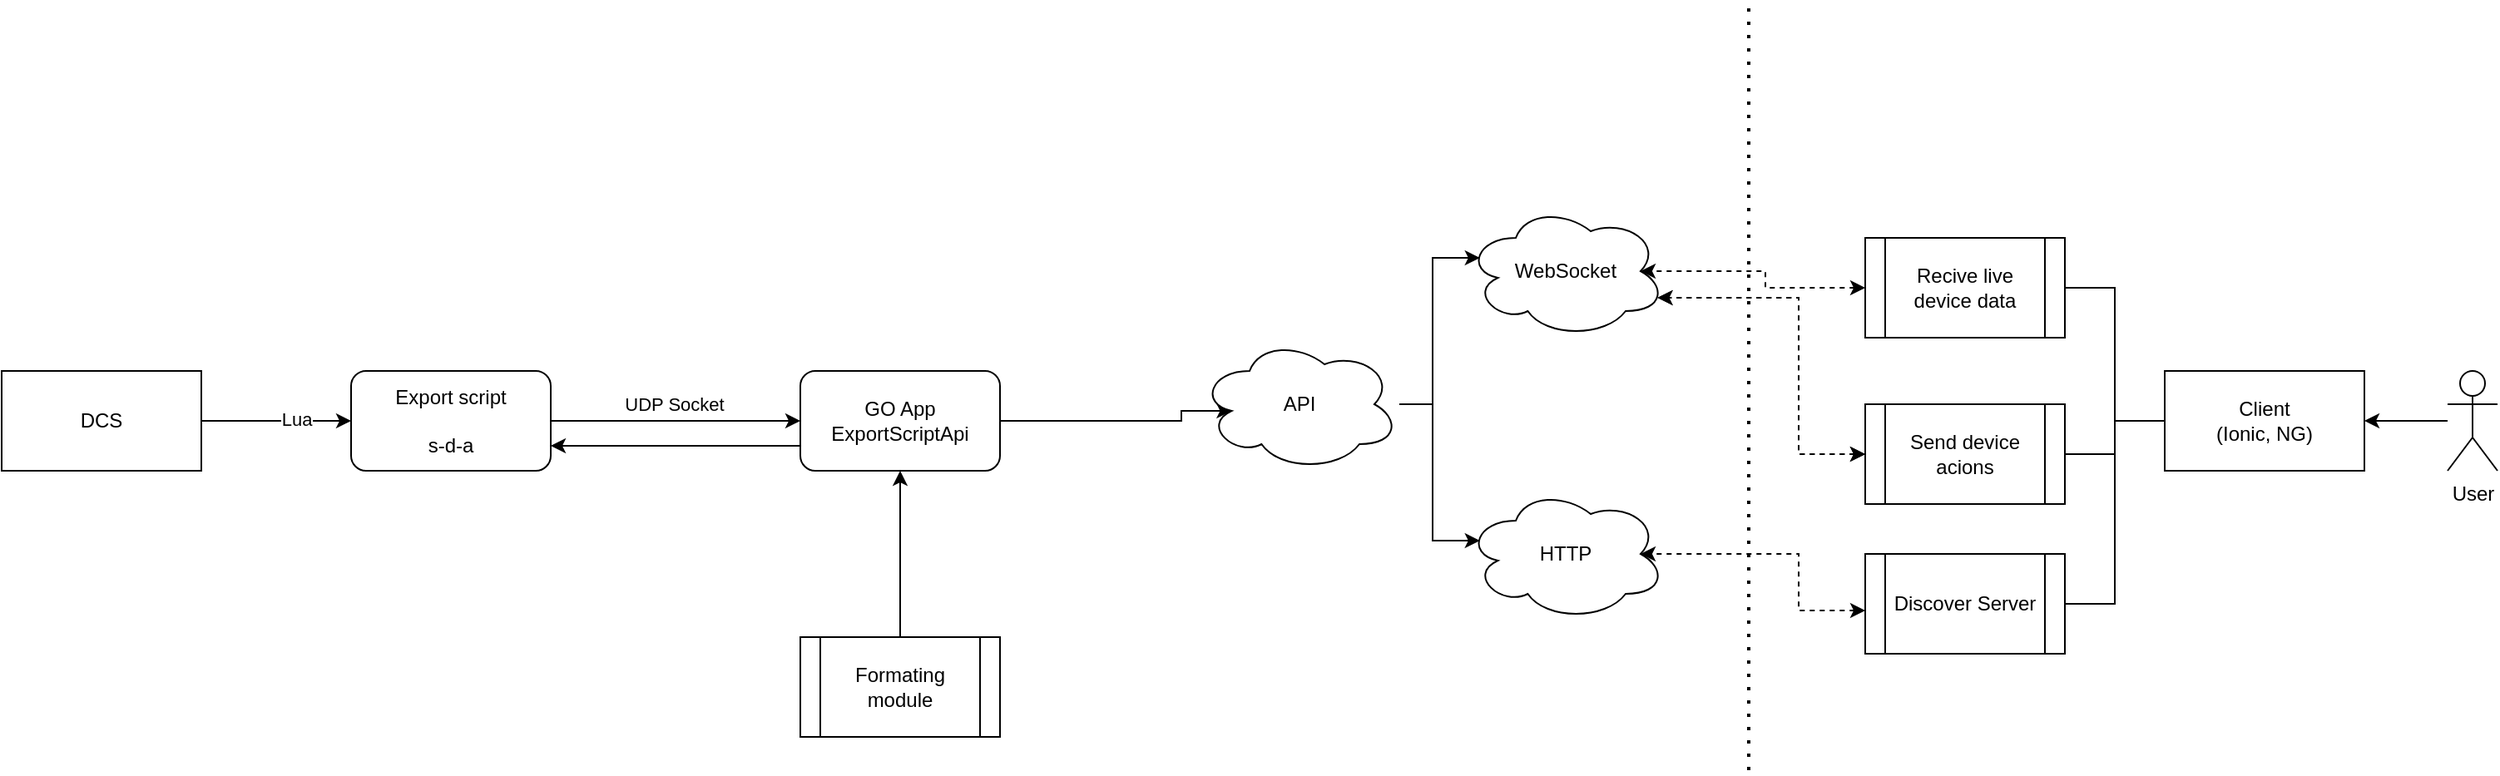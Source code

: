 <mxfile version="20.3.1" type="github">
  <diagram id="BJzeO2TrU9VeocheDYc3" name="High LvL Overview">
    <mxGraphModel dx="1422" dy="538" grid="1" gridSize="10" guides="1" tooltips="1" connect="1" arrows="1" fold="1" page="1" pageScale="1" pageWidth="827" pageHeight="1169" math="0" shadow="0">
      <root>
        <mxCell id="0" />
        <mxCell id="1" parent="0" />
        <mxCell id="u1P43dwN-ndiPfFN0BwB-3" style="edgeStyle=orthogonalEdgeStyle;rounded=0;orthogonalLoop=1;jettySize=auto;html=1;" edge="1" parent="1" source="u1P43dwN-ndiPfFN0BwB-1" target="u1P43dwN-ndiPfFN0BwB-2">
          <mxGeometry relative="1" as="geometry" />
        </mxCell>
        <mxCell id="u1P43dwN-ndiPfFN0BwB-4" value="Lua" style="edgeLabel;html=1;align=center;verticalAlign=middle;resizable=0;points=[];" vertex="1" connectable="0" parent="u1P43dwN-ndiPfFN0BwB-3">
          <mxGeometry x="0.251" y="1" relative="1" as="geometry">
            <mxPoint as="offset" />
          </mxGeometry>
        </mxCell>
        <mxCell id="u1P43dwN-ndiPfFN0BwB-1" value="DCS" style="rounded=0;whiteSpace=wrap;html=1;" vertex="1" parent="1">
          <mxGeometry x="10" y="380" width="120" height="60" as="geometry" />
        </mxCell>
        <mxCell id="u1P43dwN-ndiPfFN0BwB-6" style="edgeStyle=orthogonalEdgeStyle;rounded=0;orthogonalLoop=1;jettySize=auto;html=1;" edge="1" parent="1" source="u1P43dwN-ndiPfFN0BwB-2" target="u1P43dwN-ndiPfFN0BwB-5">
          <mxGeometry relative="1" as="geometry" />
        </mxCell>
        <mxCell id="u1P43dwN-ndiPfFN0BwB-7" value="UDP Socket" style="edgeLabel;html=1;align=center;verticalAlign=middle;resizable=0;points=[];" vertex="1" connectable="0" parent="u1P43dwN-ndiPfFN0BwB-6">
          <mxGeometry x="0.187" y="2" relative="1" as="geometry">
            <mxPoint x="-15" y="-8" as="offset" />
          </mxGeometry>
        </mxCell>
        <mxCell id="u1P43dwN-ndiPfFN0BwB-2" value="&lt;div&gt;Export script&lt;/div&gt;&lt;div&gt;&lt;br&gt;&lt;/div&gt;&lt;div&gt;s-d-a&lt;br&gt;&lt;/div&gt;" style="rounded=1;whiteSpace=wrap;html=1;" vertex="1" parent="1">
          <mxGeometry x="220" y="380" width="120" height="60" as="geometry" />
        </mxCell>
        <mxCell id="u1P43dwN-ndiPfFN0BwB-8" style="edgeStyle=orthogonalEdgeStyle;rounded=0;orthogonalLoop=1;jettySize=auto;html=1;entryX=1;entryY=0.75;entryDx=0;entryDy=0;" edge="1" parent="1" source="u1P43dwN-ndiPfFN0BwB-5" target="u1P43dwN-ndiPfFN0BwB-2">
          <mxGeometry relative="1" as="geometry">
            <Array as="points">
              <mxPoint x="460" y="425" />
              <mxPoint x="460" y="425" />
            </Array>
          </mxGeometry>
        </mxCell>
        <mxCell id="u1P43dwN-ndiPfFN0BwB-10" style="edgeStyle=orthogonalEdgeStyle;rounded=0;orthogonalLoop=1;jettySize=auto;html=1;entryX=0.16;entryY=0.55;entryDx=0;entryDy=0;entryPerimeter=0;" edge="1" parent="1" source="u1P43dwN-ndiPfFN0BwB-5" target="u1P43dwN-ndiPfFN0BwB-9">
          <mxGeometry relative="1" as="geometry">
            <Array as="points">
              <mxPoint x="719" y="410" />
            </Array>
          </mxGeometry>
        </mxCell>
        <mxCell id="u1P43dwN-ndiPfFN0BwB-5" value="GO App&lt;br&gt;ExportScriptApi" style="rounded=1;whiteSpace=wrap;html=1;" vertex="1" parent="1">
          <mxGeometry x="490" y="380" width="120" height="60" as="geometry" />
        </mxCell>
        <mxCell id="u1P43dwN-ndiPfFN0BwB-13" style="edgeStyle=orthogonalEdgeStyle;rounded=0;orthogonalLoop=1;jettySize=auto;html=1;entryX=0.07;entryY=0.4;entryDx=0;entryDy=0;entryPerimeter=0;" edge="1" parent="1" source="u1P43dwN-ndiPfFN0BwB-9" target="u1P43dwN-ndiPfFN0BwB-11">
          <mxGeometry relative="1" as="geometry" />
        </mxCell>
        <mxCell id="u1P43dwN-ndiPfFN0BwB-14" style="edgeStyle=orthogonalEdgeStyle;rounded=0;orthogonalLoop=1;jettySize=auto;html=1;entryX=0.07;entryY=0.4;entryDx=0;entryDy=0;entryPerimeter=0;" edge="1" parent="1" source="u1P43dwN-ndiPfFN0BwB-9" target="u1P43dwN-ndiPfFN0BwB-12">
          <mxGeometry relative="1" as="geometry">
            <Array as="points">
              <mxPoint x="870" y="400" />
              <mxPoint x="870" y="482" />
            </Array>
          </mxGeometry>
        </mxCell>
        <mxCell id="u1P43dwN-ndiPfFN0BwB-9" value="API" style="ellipse;shape=cloud;whiteSpace=wrap;html=1;" vertex="1" parent="1">
          <mxGeometry x="730" y="360" width="120" height="80" as="geometry" />
        </mxCell>
        <mxCell id="u1P43dwN-ndiPfFN0BwB-11" value="WebSocket" style="ellipse;shape=cloud;whiteSpace=wrap;html=1;" vertex="1" parent="1">
          <mxGeometry x="890" y="280" width="120" height="80" as="geometry" />
        </mxCell>
        <mxCell id="u1P43dwN-ndiPfFN0BwB-12" value="HTTP" style="ellipse;shape=cloud;whiteSpace=wrap;html=1;" vertex="1" parent="1">
          <mxGeometry x="890" y="450" width="120" height="80" as="geometry" />
        </mxCell>
        <mxCell id="u1P43dwN-ndiPfFN0BwB-16" style="edgeStyle=orthogonalEdgeStyle;rounded=0;orthogonalLoop=1;jettySize=auto;html=1;entryX=0.5;entryY=1;entryDx=0;entryDy=0;" edge="1" parent="1" source="u1P43dwN-ndiPfFN0BwB-15" target="u1P43dwN-ndiPfFN0BwB-5">
          <mxGeometry relative="1" as="geometry" />
        </mxCell>
        <mxCell id="u1P43dwN-ndiPfFN0BwB-15" value="Formating module" style="shape=process;whiteSpace=wrap;html=1;backgroundOutline=1;" vertex="1" parent="1">
          <mxGeometry x="490" y="540" width="120" height="60" as="geometry" />
        </mxCell>
        <mxCell id="u1P43dwN-ndiPfFN0BwB-17" value="" style="endArrow=none;dashed=1;html=1;dashPattern=1 3;strokeWidth=2;rounded=0;" edge="1" parent="1">
          <mxGeometry width="50" height="50" relative="1" as="geometry">
            <mxPoint x="1060" y="620" as="sourcePoint" />
            <mxPoint x="1060" y="158.621" as="targetPoint" />
          </mxGeometry>
        </mxCell>
        <mxCell id="u1P43dwN-ndiPfFN0BwB-23" style="edgeStyle=orthogonalEdgeStyle;rounded=0;orthogonalLoop=1;jettySize=auto;html=1;entryX=1;entryY=0.5;entryDx=0;entryDy=0;endArrow=none;endFill=0;" edge="1" parent="1" source="u1P43dwN-ndiPfFN0BwB-18" target="u1P43dwN-ndiPfFN0BwB-24">
          <mxGeometry relative="1" as="geometry">
            <mxPoint x="1260" y="320" as="targetPoint" />
          </mxGeometry>
        </mxCell>
        <mxCell id="u1P43dwN-ndiPfFN0BwB-26" style="edgeStyle=orthogonalEdgeStyle;rounded=0;orthogonalLoop=1;jettySize=auto;html=1;entryX=1;entryY=0.5;entryDx=0;entryDy=0;endArrow=none;endFill=0;" edge="1" parent="1" source="u1P43dwN-ndiPfFN0BwB-18" target="u1P43dwN-ndiPfFN0BwB-25">
          <mxGeometry relative="1" as="geometry" />
        </mxCell>
        <mxCell id="u1P43dwN-ndiPfFN0BwB-30" style="edgeStyle=orthogonalEdgeStyle;rounded=0;orthogonalLoop=1;jettySize=auto;html=1;entryX=1;entryY=0.5;entryDx=0;entryDy=0;startArrow=none;startFill=0;endArrow=none;endFill=0;" edge="1" parent="1" source="u1P43dwN-ndiPfFN0BwB-18" target="u1P43dwN-ndiPfFN0BwB-29">
          <mxGeometry relative="1" as="geometry" />
        </mxCell>
        <mxCell id="u1P43dwN-ndiPfFN0BwB-18" value="Client&lt;br&gt;(Ionic, NG)" style="rounded=0;whiteSpace=wrap;html=1;" vertex="1" parent="1">
          <mxGeometry x="1310" y="380" width="120" height="60" as="geometry" />
        </mxCell>
        <mxCell id="u1P43dwN-ndiPfFN0BwB-20" style="edgeStyle=orthogonalEdgeStyle;rounded=0;orthogonalLoop=1;jettySize=auto;html=1;entryX=1;entryY=0.5;entryDx=0;entryDy=0;" edge="1" parent="1" source="u1P43dwN-ndiPfFN0BwB-19" target="u1P43dwN-ndiPfFN0BwB-18">
          <mxGeometry relative="1" as="geometry" />
        </mxCell>
        <mxCell id="u1P43dwN-ndiPfFN0BwB-19" value="User" style="shape=umlActor;verticalLabelPosition=bottom;verticalAlign=top;html=1;outlineConnect=0;" vertex="1" parent="1">
          <mxGeometry x="1480" y="380" width="30" height="60" as="geometry" />
        </mxCell>
        <mxCell id="u1P43dwN-ndiPfFN0BwB-27" style="edgeStyle=orthogonalEdgeStyle;rounded=0;orthogonalLoop=1;jettySize=auto;html=1;entryX=0.875;entryY=0.5;entryDx=0;entryDy=0;entryPerimeter=0;endArrow=classic;endFill=1;dashed=1;startArrow=classic;startFill=1;" edge="1" parent="1" source="u1P43dwN-ndiPfFN0BwB-24" target="u1P43dwN-ndiPfFN0BwB-11">
          <mxGeometry relative="1" as="geometry" />
        </mxCell>
        <mxCell id="u1P43dwN-ndiPfFN0BwB-24" value="Recive live device data" style="shape=process;whiteSpace=wrap;html=1;backgroundOutline=1;" vertex="1" parent="1">
          <mxGeometry x="1130" y="300" width="120" height="60" as="geometry" />
        </mxCell>
        <mxCell id="u1P43dwN-ndiPfFN0BwB-28" style="edgeStyle=orthogonalEdgeStyle;rounded=0;orthogonalLoop=1;jettySize=auto;html=1;entryX=0.96;entryY=0.7;entryDx=0;entryDy=0;entryPerimeter=0;dashed=1;startArrow=classic;startFill=1;endArrow=classic;endFill=1;" edge="1" parent="1" source="u1P43dwN-ndiPfFN0BwB-25" target="u1P43dwN-ndiPfFN0BwB-11">
          <mxGeometry relative="1" as="geometry">
            <Array as="points">
              <mxPoint x="1090" y="430" />
              <mxPoint x="1090" y="336" />
            </Array>
          </mxGeometry>
        </mxCell>
        <mxCell id="u1P43dwN-ndiPfFN0BwB-25" value="Send device acions" style="shape=process;whiteSpace=wrap;html=1;backgroundOutline=1;" vertex="1" parent="1">
          <mxGeometry x="1130" y="400" width="120" height="60" as="geometry" />
        </mxCell>
        <mxCell id="u1P43dwN-ndiPfFN0BwB-29" value="Discover Server" style="shape=process;whiteSpace=wrap;html=1;backgroundOutline=1;" vertex="1" parent="1">
          <mxGeometry x="1130" y="490" width="120" height="60" as="geometry" />
        </mxCell>
        <mxCell id="u1P43dwN-ndiPfFN0BwB-31" style="edgeStyle=orthogonalEdgeStyle;rounded=0;orthogonalLoop=1;jettySize=auto;html=1;entryX=0.96;entryY=0.7;entryDx=0;entryDy=0;entryPerimeter=0;dashed=1;startArrow=classic;startFill=1;endArrow=classic;endFill=1;" edge="1" parent="1" source="u1P43dwN-ndiPfFN0BwB-25" target="u1P43dwN-ndiPfFN0BwB-11">
          <mxGeometry relative="1" as="geometry">
            <mxPoint x="1130" y="430" as="sourcePoint" />
            <mxPoint x="1005.2" y="336" as="targetPoint" />
            <Array as="points">
              <mxPoint x="1090" y="430" />
              <mxPoint x="1090" y="336" />
            </Array>
          </mxGeometry>
        </mxCell>
        <mxCell id="u1P43dwN-ndiPfFN0BwB-32" style="edgeStyle=orthogonalEdgeStyle;rounded=0;orthogonalLoop=1;jettySize=auto;html=1;dashed=1;startArrow=classic;startFill=1;endArrow=classic;endFill=1;entryX=0.875;entryY=0.5;entryDx=0;entryDy=0;entryPerimeter=0;" edge="1" parent="1" target="u1P43dwN-ndiPfFN0BwB-12">
          <mxGeometry relative="1" as="geometry">
            <mxPoint x="1130" y="524" as="sourcePoint" />
            <mxPoint x="1040" y="480" as="targetPoint" />
            <Array as="points">
              <mxPoint x="1090" y="524" />
              <mxPoint x="1090" y="490" />
            </Array>
          </mxGeometry>
        </mxCell>
      </root>
    </mxGraphModel>
  </diagram>
</mxfile>
